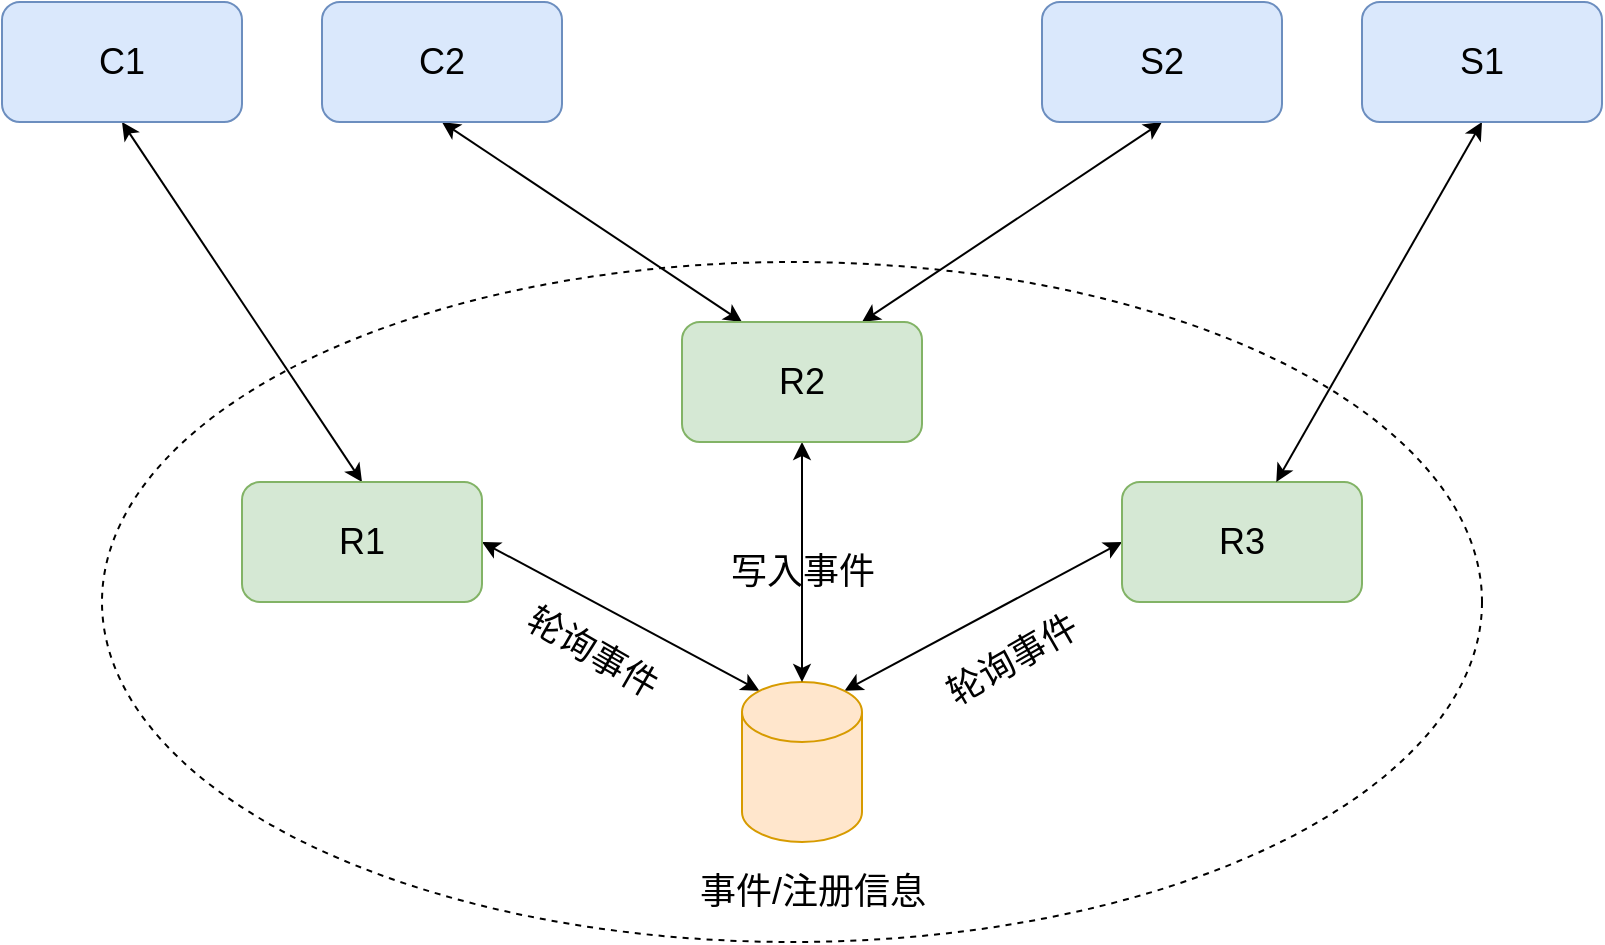 <mxfile version="15.7.3" type="github">
  <diagram id="d8PLCpCWK5KChwIpnZl2" name="Page-1">
    <mxGraphModel dx="1408" dy="748" grid="1" gridSize="10" guides="1" tooltips="1" connect="1" arrows="1" fold="1" page="1" pageScale="1" pageWidth="1169" pageHeight="827" math="0" shadow="0">
      <root>
        <mxCell id="0" />
        <mxCell id="1" parent="0" />
        <mxCell id="HCptvA-KU4coDuSBJ7c2-33" value="" style="ellipse;whiteSpace=wrap;html=1;dashed=1;fontSize=18;strokeWidth=1;" parent="1" vertex="1">
          <mxGeometry x="210" y="230" width="690" height="340" as="geometry" />
        </mxCell>
        <mxCell id="HCptvA-KU4coDuSBJ7c2-8" style="rounded=0;orthogonalLoop=1;jettySize=auto;html=1;exitX=0.5;exitY=0;exitDx=0;exitDy=0;entryX=0.5;entryY=1;entryDx=0;entryDy=0;horizontal=1;strokeWidth=1;fontStyle=0;startArrow=classic;startFill=1;" parent="1" source="HCptvA-KU4coDuSBJ7c2-1" target="HCptvA-KU4coDuSBJ7c2-3" edge="1">
          <mxGeometry relative="1" as="geometry" />
        </mxCell>
        <mxCell id="HCptvA-KU4coDuSBJ7c2-14" style="edgeStyle=none;rounded=0;orthogonalLoop=1;jettySize=auto;html=1;entryX=0.145;entryY=0;entryDx=0;entryDy=4.35;entryPerimeter=0;endArrow=classic;endFill=1;startArrow=classic;startFill=1;horizontal=1;strokeWidth=1;fontStyle=0;exitX=1;exitY=0.5;exitDx=0;exitDy=0;" parent="1" source="HCptvA-KU4coDuSBJ7c2-1" target="HCptvA-KU4coDuSBJ7c2-7" edge="1">
          <mxGeometry relative="1" as="geometry" />
        </mxCell>
        <mxCell id="HCptvA-KU4coDuSBJ7c2-1" value="R1" style="rounded=1;whiteSpace=wrap;html=1;horizontal=1;strokeWidth=1;fontStyle=0;fontSize=18;fillColor=#d5e8d4;strokeColor=#82b366;" parent="1" vertex="1">
          <mxGeometry x="280" y="340" width="120" height="60" as="geometry" />
        </mxCell>
        <mxCell id="HCptvA-KU4coDuSBJ7c2-9" style="edgeStyle=none;rounded=0;orthogonalLoop=1;jettySize=auto;html=1;exitX=0.25;exitY=0;exitDx=0;exitDy=0;entryX=0.5;entryY=1;entryDx=0;entryDy=0;horizontal=1;strokeWidth=1;fontStyle=0;startArrow=classic;startFill=1;" parent="1" source="HCptvA-KU4coDuSBJ7c2-25" target="HCptvA-KU4coDuSBJ7c2-4" edge="1">
          <mxGeometry relative="1" as="geometry" />
        </mxCell>
        <mxCell id="HCptvA-KU4coDuSBJ7c2-13" style="edgeStyle=none;orthogonalLoop=1;jettySize=auto;html=1;exitX=0;exitY=0.5;exitDx=0;exitDy=0;entryX=0.855;entryY=0;entryDx=0;entryDy=4.35;entryPerimeter=0;endArrow=classic;endFill=1;startArrow=classic;startFill=1;targetPerimeterSpacing=0;jumpStyle=arc;rounded=0;strokeWidth=1;horizontal=1;fontStyle=0;endSize=6;sketch=0;shadow=0;" parent="1" source="HCptvA-KU4coDuSBJ7c2-2" target="HCptvA-KU4coDuSBJ7c2-7" edge="1">
          <mxGeometry relative="1" as="geometry" />
        </mxCell>
        <mxCell id="HCptvA-KU4coDuSBJ7c2-2" value="R3" style="rounded=1;whiteSpace=wrap;html=1;horizontal=1;strokeWidth=1;fontStyle=0;fontSize=18;fillColor=#d5e8d4;strokeColor=#82b366;" parent="1" vertex="1">
          <mxGeometry x="720" y="340" width="120" height="60" as="geometry" />
        </mxCell>
        <mxCell id="HCptvA-KU4coDuSBJ7c2-3" value="C1" style="rounded=1;whiteSpace=wrap;html=1;fontSize=18;horizontal=1;strokeWidth=1;fontStyle=0;fillColor=#dae8fc;strokeColor=#6c8ebf;" parent="1" vertex="1">
          <mxGeometry x="160" y="100" width="120" height="60" as="geometry" />
        </mxCell>
        <mxCell id="HCptvA-KU4coDuSBJ7c2-4" value="C2" style="rounded=1;whiteSpace=wrap;html=1;fontSize=18;horizontal=1;strokeWidth=1;fontStyle=0;fillColor=#dae8fc;strokeColor=#6c8ebf;" parent="1" vertex="1">
          <mxGeometry x="320" y="100" width="120" height="60" as="geometry" />
        </mxCell>
        <mxCell id="HCptvA-KU4coDuSBJ7c2-10" style="edgeStyle=none;rounded=0;orthogonalLoop=1;jettySize=auto;html=1;exitX=0.5;exitY=1;exitDx=0;exitDy=0;horizontal=1;strokeWidth=1;fontStyle=0;startArrow=classic;startFill=1;" parent="1" source="HCptvA-KU4coDuSBJ7c2-5" target="HCptvA-KU4coDuSBJ7c2-2" edge="1">
          <mxGeometry relative="1" as="geometry">
            <mxPoint x="970" y="410" as="targetPoint" />
          </mxGeometry>
        </mxCell>
        <mxCell id="HCptvA-KU4coDuSBJ7c2-5" value="S1" style="rounded=1;whiteSpace=wrap;html=1;fontSize=18;horizontal=1;strokeWidth=1;fontStyle=0;fillColor=#dae8fc;strokeColor=#6c8ebf;" parent="1" vertex="1">
          <mxGeometry x="840" y="100" width="120" height="60" as="geometry" />
        </mxCell>
        <mxCell id="HCptvA-KU4coDuSBJ7c2-11" style="edgeStyle=none;rounded=0;orthogonalLoop=1;jettySize=auto;html=1;exitX=0.5;exitY=1;exitDx=0;exitDy=0;entryX=0.75;entryY=0;entryDx=0;entryDy=0;horizontal=1;strokeWidth=1;fontStyle=0;startArrow=classic;startFill=1;" parent="1" source="HCptvA-KU4coDuSBJ7c2-6" target="HCptvA-KU4coDuSBJ7c2-25" edge="1">
          <mxGeometry relative="1" as="geometry" />
        </mxCell>
        <mxCell id="HCptvA-KU4coDuSBJ7c2-6" value="S2" style="rounded=1;whiteSpace=wrap;html=1;fontSize=18;horizontal=1;strokeWidth=1;fontStyle=0;fillColor=#dae8fc;strokeColor=#6c8ebf;" parent="1" vertex="1">
          <mxGeometry x="680" y="100" width="120" height="60" as="geometry" />
        </mxCell>
        <mxCell id="HCptvA-KU4coDuSBJ7c2-7" value="" style="shape=cylinder3;whiteSpace=wrap;html=1;boundedLbl=1;backgroundOutline=1;size=15;horizontal=1;strokeWidth=1;fontStyle=0;fillColor=#ffe6cc;strokeColor=#d79b00;" parent="1" vertex="1">
          <mxGeometry x="530" y="440" width="60" height="80" as="geometry" />
        </mxCell>
        <mxCell id="HCptvA-KU4coDuSBJ7c2-15" value="事件/注册信息" style="text;html=1;resizable=0;autosize=1;align=center;verticalAlign=middle;points=[];fillColor=none;strokeColor=none;rounded=0;fontSize=18;fontStyle=0;strokeWidth=1;" parent="1" vertex="1">
          <mxGeometry x="500" y="530" width="130" height="30" as="geometry" />
        </mxCell>
        <mxCell id="HCptvA-KU4coDuSBJ7c2-17" value="写入事件" style="text;html=1;resizable=0;autosize=1;align=center;verticalAlign=middle;points=[];fillColor=none;strokeColor=none;rounded=0;fontSize=18;rotation=0;strokeWidth=1;fontStyle=0" parent="1" vertex="1">
          <mxGeometry x="515" y="370" width="90" height="30" as="geometry" />
        </mxCell>
        <mxCell id="HCptvA-KU4coDuSBJ7c2-18" value="轮询事件" style="text;html=1;resizable=0;autosize=1;align=center;verticalAlign=middle;points=[];fillColor=none;strokeColor=none;rounded=0;fontSize=18;rotation=30;strokeWidth=1;fontStyle=0" parent="1" vertex="1">
          <mxGeometry x="410" y="410" width="90" height="30" as="geometry" />
        </mxCell>
        <mxCell id="HCptvA-KU4coDuSBJ7c2-38" style="edgeStyle=none;rounded=0;sketch=0;jumpStyle=arc;orthogonalLoop=1;jettySize=auto;html=1;exitX=0.5;exitY=1;exitDx=0;exitDy=0;shadow=0;fontSize=18;startArrow=classic;startFill=1;endArrow=classic;endFill=1;endSize=6;targetPerimeterSpacing=0;strokeWidth=1;" parent="1" source="HCptvA-KU4coDuSBJ7c2-25" target="HCptvA-KU4coDuSBJ7c2-7" edge="1">
          <mxGeometry relative="1" as="geometry" />
        </mxCell>
        <mxCell id="HCptvA-KU4coDuSBJ7c2-25" value="R2" style="rounded=1;whiteSpace=wrap;html=1;horizontal=1;strokeWidth=1;fontStyle=0;fontSize=18;fillColor=#d5e8d4;strokeColor=#82b366;" parent="1" vertex="1">
          <mxGeometry x="500" y="260" width="120" height="60" as="geometry" />
        </mxCell>
        <mxCell id="HCptvA-KU4coDuSBJ7c2-39" value="轮询事件" style="text;html=1;resizable=0;autosize=1;align=center;verticalAlign=middle;points=[];fillColor=none;strokeColor=none;rounded=0;fontSize=18;rotation=-30;strokeWidth=1;fontStyle=0" parent="1" vertex="1">
          <mxGeometry x="620" y="414" width="90" height="30" as="geometry" />
        </mxCell>
      </root>
    </mxGraphModel>
  </diagram>
</mxfile>
